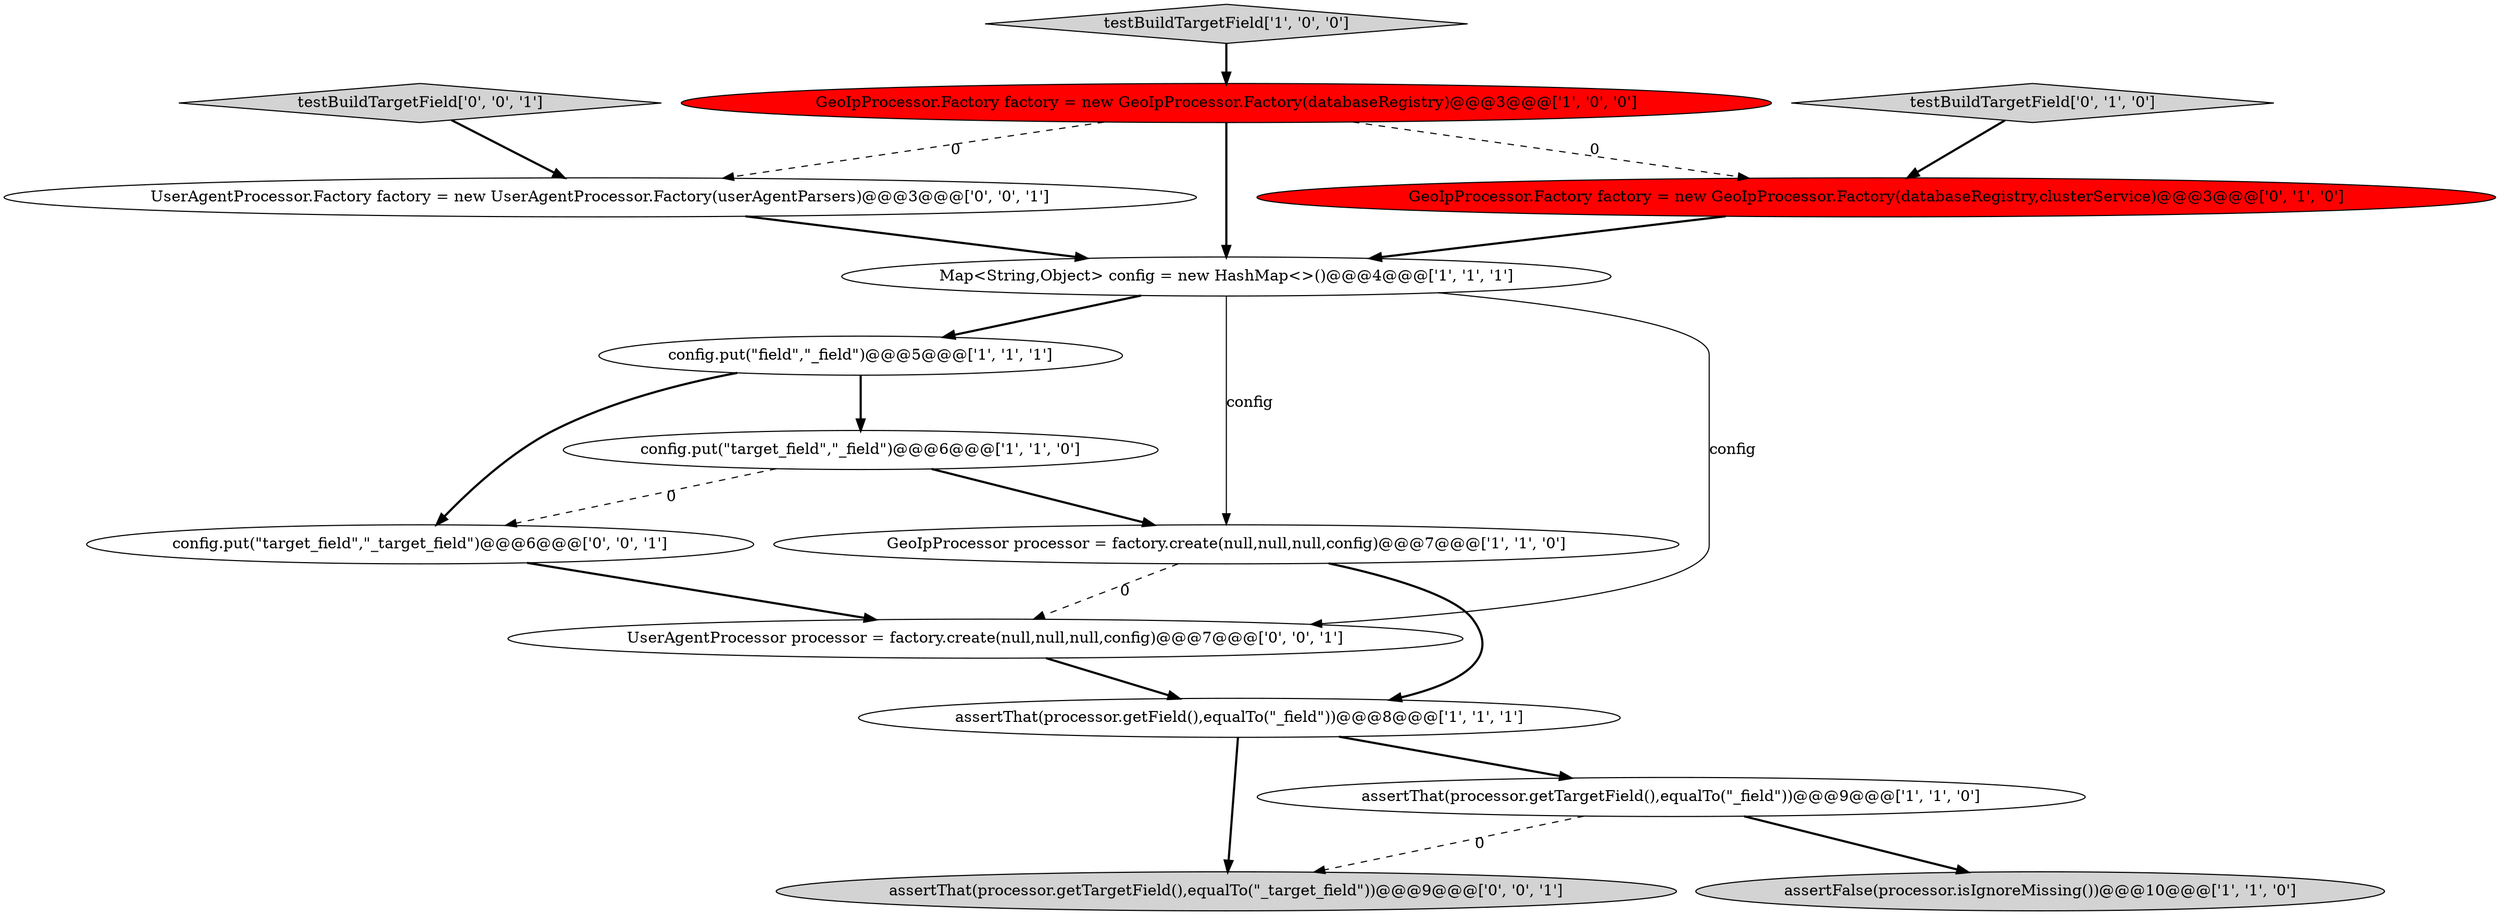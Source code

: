 digraph {
2 [style = filled, label = "Map<String,Object> config = new HashMap<>()@@@4@@@['1', '1', '1']", fillcolor = white, shape = ellipse image = "AAA0AAABBB1BBB"];
4 [style = filled, label = "config.put(\"field\",\"_field\")@@@5@@@['1', '1', '1']", fillcolor = white, shape = ellipse image = "AAA0AAABBB1BBB"];
15 [style = filled, label = "UserAgentProcessor.Factory factory = new UserAgentProcessor.Factory(userAgentParsers)@@@3@@@['0', '0', '1']", fillcolor = white, shape = ellipse image = "AAA0AAABBB3BBB"];
7 [style = filled, label = "GeoIpProcessor processor = factory.create(null,null,null,config)@@@7@@@['1', '1', '0']", fillcolor = white, shape = ellipse image = "AAA0AAABBB1BBB"];
10 [style = filled, label = "testBuildTargetField['0', '1', '0']", fillcolor = lightgray, shape = diamond image = "AAA0AAABBB2BBB"];
9 [style = filled, label = "GeoIpProcessor.Factory factory = new GeoIpProcessor.Factory(databaseRegistry,clusterService)@@@3@@@['0', '1', '0']", fillcolor = red, shape = ellipse image = "AAA1AAABBB2BBB"];
5 [style = filled, label = "assertFalse(processor.isIgnoreMissing())@@@10@@@['1', '1', '0']", fillcolor = lightgray, shape = ellipse image = "AAA0AAABBB1BBB"];
13 [style = filled, label = "testBuildTargetField['0', '0', '1']", fillcolor = lightgray, shape = diamond image = "AAA0AAABBB3BBB"];
1 [style = filled, label = "config.put(\"target_field\",\"_field\")@@@6@@@['1', '1', '0']", fillcolor = white, shape = ellipse image = "AAA0AAABBB1BBB"];
12 [style = filled, label = "assertThat(processor.getTargetField(),equalTo(\"_target_field\"))@@@9@@@['0', '0', '1']", fillcolor = lightgray, shape = ellipse image = "AAA0AAABBB3BBB"];
14 [style = filled, label = "UserAgentProcessor processor = factory.create(null,null,null,config)@@@7@@@['0', '0', '1']", fillcolor = white, shape = ellipse image = "AAA0AAABBB3BBB"];
11 [style = filled, label = "config.put(\"target_field\",\"_target_field\")@@@6@@@['0', '0', '1']", fillcolor = white, shape = ellipse image = "AAA0AAABBB3BBB"];
0 [style = filled, label = "testBuildTargetField['1', '0', '0']", fillcolor = lightgray, shape = diamond image = "AAA0AAABBB1BBB"];
8 [style = filled, label = "assertThat(processor.getTargetField(),equalTo(\"_field\"))@@@9@@@['1', '1', '0']", fillcolor = white, shape = ellipse image = "AAA0AAABBB1BBB"];
3 [style = filled, label = "assertThat(processor.getField(),equalTo(\"_field\"))@@@8@@@['1', '1', '1']", fillcolor = white, shape = ellipse image = "AAA0AAABBB1BBB"];
6 [style = filled, label = "GeoIpProcessor.Factory factory = new GeoIpProcessor.Factory(databaseRegistry)@@@3@@@['1', '0', '0']", fillcolor = red, shape = ellipse image = "AAA1AAABBB1BBB"];
14->3 [style = bold, label=""];
15->2 [style = bold, label=""];
11->14 [style = bold, label=""];
0->6 [style = bold, label=""];
9->2 [style = bold, label=""];
7->14 [style = dashed, label="0"];
6->9 [style = dashed, label="0"];
8->12 [style = dashed, label="0"];
2->7 [style = solid, label="config"];
3->12 [style = bold, label=""];
2->4 [style = bold, label=""];
1->7 [style = bold, label=""];
7->3 [style = bold, label=""];
6->2 [style = bold, label=""];
8->5 [style = bold, label=""];
6->15 [style = dashed, label="0"];
1->11 [style = dashed, label="0"];
3->8 [style = bold, label=""];
4->1 [style = bold, label=""];
10->9 [style = bold, label=""];
13->15 [style = bold, label=""];
2->14 [style = solid, label="config"];
4->11 [style = bold, label=""];
}

